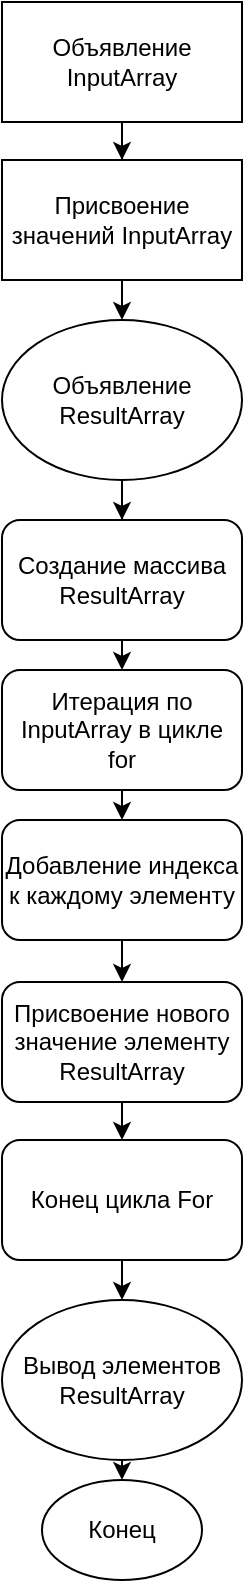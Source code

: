 <mxfile version="22.1.20" type="github">
  <diagram name="Page-1" id="edf60f1a-56cd-e834-aa8a-f176f3a09ee4">
    <mxGraphModel dx="630" dy="648" grid="1" gridSize="10" guides="1" tooltips="1" connect="1" arrows="1" fold="1" page="1" pageScale="1" pageWidth="1100" pageHeight="850" background="none" math="0" shadow="0">
      <root>
        <mxCell id="0" />
        <mxCell id="1" parent="0" />
        <mxCell id="_qhoXWKyAzYpDg-8vk0V-2" style="edgeStyle=orthogonalEdgeStyle;rounded=0;orthogonalLoop=1;jettySize=auto;html=1;" edge="1" parent="1" source="_qhoXWKyAzYpDg-8vk0V-1" target="_qhoXWKyAzYpDg-8vk0V-3">
          <mxGeometry relative="1" as="geometry">
            <mxPoint x="460" y="190" as="targetPoint" />
          </mxGeometry>
        </mxCell>
        <mxCell id="_qhoXWKyAzYpDg-8vk0V-1" value="Объявление InputArray" style="rounded=0;whiteSpace=wrap;html=1;" vertex="1" parent="1">
          <mxGeometry x="400" y="31" width="120" height="60" as="geometry" />
        </mxCell>
        <mxCell id="_qhoXWKyAzYpDg-8vk0V-5" style="edgeStyle=orthogonalEdgeStyle;rounded=0;orthogonalLoop=1;jettySize=auto;html=1;exitX=0.5;exitY=1;exitDx=0;exitDy=0;entryX=0.5;entryY=0;entryDx=0;entryDy=0;" edge="1" parent="1" source="_qhoXWKyAzYpDg-8vk0V-3" target="_qhoXWKyAzYpDg-8vk0V-4">
          <mxGeometry relative="1" as="geometry" />
        </mxCell>
        <mxCell id="_qhoXWKyAzYpDg-8vk0V-3" value="Присвоение значений InputArray" style="rounded=0;whiteSpace=wrap;html=1;" vertex="1" parent="1">
          <mxGeometry x="400" y="110" width="120" height="60" as="geometry" />
        </mxCell>
        <mxCell id="_qhoXWKyAzYpDg-8vk0V-7" style="edgeStyle=orthogonalEdgeStyle;rounded=0;orthogonalLoop=1;jettySize=auto;html=1;exitX=0.5;exitY=1;exitDx=0;exitDy=0;" edge="1" parent="1" source="_qhoXWKyAzYpDg-8vk0V-4" target="_qhoXWKyAzYpDg-8vk0V-6">
          <mxGeometry relative="1" as="geometry" />
        </mxCell>
        <mxCell id="_qhoXWKyAzYpDg-8vk0V-4" value="Объявление ResultArray" style="ellipse;whiteSpace=wrap;html=1;" vertex="1" parent="1">
          <mxGeometry x="400" y="190" width="120" height="80" as="geometry" />
        </mxCell>
        <mxCell id="_qhoXWKyAzYpDg-8vk0V-9" style="edgeStyle=orthogonalEdgeStyle;rounded=0;orthogonalLoop=1;jettySize=auto;html=1;exitX=0.5;exitY=1;exitDx=0;exitDy=0;entryX=0.5;entryY=0;entryDx=0;entryDy=0;" edge="1" parent="1" source="_qhoXWKyAzYpDg-8vk0V-6" target="_qhoXWKyAzYpDg-8vk0V-8">
          <mxGeometry relative="1" as="geometry" />
        </mxCell>
        <mxCell id="_qhoXWKyAzYpDg-8vk0V-6" value="Создание массива ResultArray" style="rounded=1;whiteSpace=wrap;html=1;" vertex="1" parent="1">
          <mxGeometry x="400" y="290" width="120" height="60" as="geometry" />
        </mxCell>
        <mxCell id="_qhoXWKyAzYpDg-8vk0V-11" style="edgeStyle=orthogonalEdgeStyle;rounded=0;orthogonalLoop=1;jettySize=auto;html=1;exitX=0.5;exitY=1;exitDx=0;exitDy=0;entryX=0.5;entryY=0;entryDx=0;entryDy=0;" edge="1" parent="1" source="_qhoXWKyAzYpDg-8vk0V-8" target="_qhoXWKyAzYpDg-8vk0V-10">
          <mxGeometry relative="1" as="geometry" />
        </mxCell>
        <mxCell id="_qhoXWKyAzYpDg-8vk0V-8" value="Итерация по InputArray в цикле for" style="rounded=1;whiteSpace=wrap;html=1;" vertex="1" parent="1">
          <mxGeometry x="400" y="365" width="120" height="60" as="geometry" />
        </mxCell>
        <mxCell id="_qhoXWKyAzYpDg-8vk0V-13" style="edgeStyle=orthogonalEdgeStyle;rounded=0;orthogonalLoop=1;jettySize=auto;html=1;exitX=0.5;exitY=1;exitDx=0;exitDy=0;" edge="1" parent="1" source="_qhoXWKyAzYpDg-8vk0V-10" target="_qhoXWKyAzYpDg-8vk0V-12">
          <mxGeometry relative="1" as="geometry" />
        </mxCell>
        <mxCell id="_qhoXWKyAzYpDg-8vk0V-10" value="Добавление индекса к каждому элементу" style="rounded=1;whiteSpace=wrap;html=1;" vertex="1" parent="1">
          <mxGeometry x="400" y="440" width="120" height="60" as="geometry" />
        </mxCell>
        <mxCell id="_qhoXWKyAzYpDg-8vk0V-15" style="edgeStyle=orthogonalEdgeStyle;rounded=0;orthogonalLoop=1;jettySize=auto;html=1;exitX=0.5;exitY=1;exitDx=0;exitDy=0;entryX=0.5;entryY=0;entryDx=0;entryDy=0;" edge="1" parent="1" source="_qhoXWKyAzYpDg-8vk0V-12" target="_qhoXWKyAzYpDg-8vk0V-14">
          <mxGeometry relative="1" as="geometry" />
        </mxCell>
        <mxCell id="_qhoXWKyAzYpDg-8vk0V-12" value="Присвоение нового значение элементу ResultArray" style="rounded=1;whiteSpace=wrap;html=1;" vertex="1" parent="1">
          <mxGeometry x="400" y="521" width="120" height="60" as="geometry" />
        </mxCell>
        <mxCell id="_qhoXWKyAzYpDg-8vk0V-17" style="edgeStyle=orthogonalEdgeStyle;rounded=0;orthogonalLoop=1;jettySize=auto;html=1;exitX=0.5;exitY=1;exitDx=0;exitDy=0;entryX=0.5;entryY=0;entryDx=0;entryDy=0;" edge="1" parent="1" source="_qhoXWKyAzYpDg-8vk0V-14" target="_qhoXWKyAzYpDg-8vk0V-16">
          <mxGeometry relative="1" as="geometry" />
        </mxCell>
        <mxCell id="_qhoXWKyAzYpDg-8vk0V-14" value="Конец цикла For" style="rounded=1;whiteSpace=wrap;html=1;" vertex="1" parent="1">
          <mxGeometry x="400" y="600" width="120" height="60" as="geometry" />
        </mxCell>
        <mxCell id="_qhoXWKyAzYpDg-8vk0V-19" style="edgeStyle=orthogonalEdgeStyle;rounded=0;orthogonalLoop=1;jettySize=auto;html=1;exitX=0.5;exitY=1;exitDx=0;exitDy=0;entryX=0.5;entryY=0;entryDx=0;entryDy=0;" edge="1" parent="1" source="_qhoXWKyAzYpDg-8vk0V-16" target="_qhoXWKyAzYpDg-8vk0V-18">
          <mxGeometry relative="1" as="geometry" />
        </mxCell>
        <mxCell id="_qhoXWKyAzYpDg-8vk0V-16" value="Вывод элементов ResultArray" style="ellipse;whiteSpace=wrap;html=1;" vertex="1" parent="1">
          <mxGeometry x="400" y="680" width="120" height="80" as="geometry" />
        </mxCell>
        <mxCell id="_qhoXWKyAzYpDg-8vk0V-18" value="Конец" style="ellipse;whiteSpace=wrap;html=1;" vertex="1" parent="1">
          <mxGeometry x="420" y="770" width="80" height="50" as="geometry" />
        </mxCell>
      </root>
    </mxGraphModel>
  </diagram>
</mxfile>
